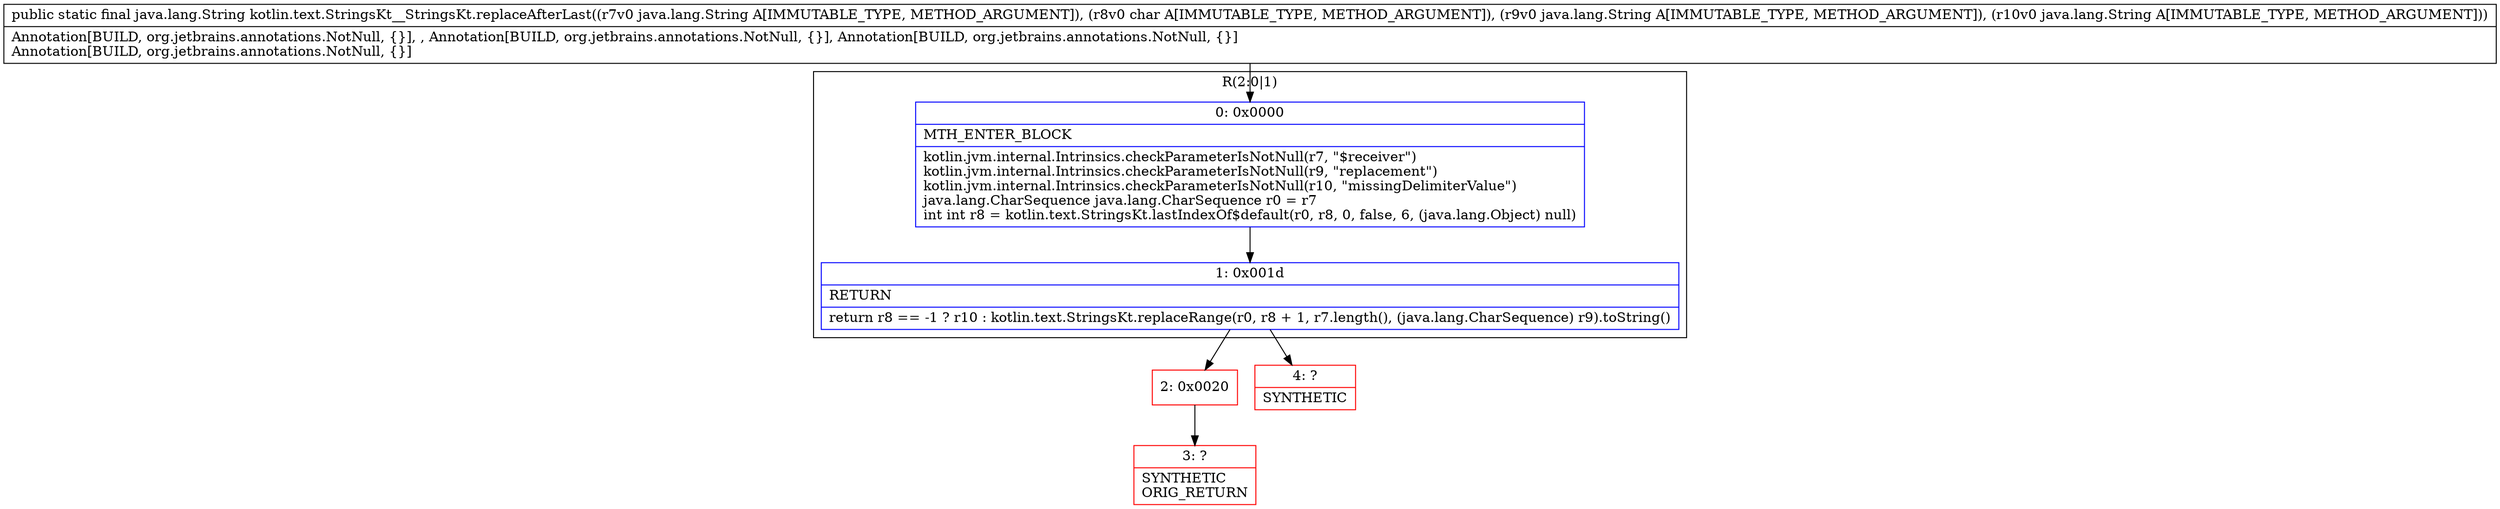 digraph "CFG forkotlin.text.StringsKt__StringsKt.replaceAfterLast(Ljava\/lang\/String;CLjava\/lang\/String;Ljava\/lang\/String;)Ljava\/lang\/String;" {
subgraph cluster_Region_1604889630 {
label = "R(2:0|1)";
node [shape=record,color=blue];
Node_0 [shape=record,label="{0\:\ 0x0000|MTH_ENTER_BLOCK\l|kotlin.jvm.internal.Intrinsics.checkParameterIsNotNull(r7, \"$receiver\")\lkotlin.jvm.internal.Intrinsics.checkParameterIsNotNull(r9, \"replacement\")\lkotlin.jvm.internal.Intrinsics.checkParameterIsNotNull(r10, \"missingDelimiterValue\")\ljava.lang.CharSequence java.lang.CharSequence r0 = r7\lint int r8 = kotlin.text.StringsKt.lastIndexOf$default(r0, r8, 0, false, 6, (java.lang.Object) null)\l}"];
Node_1 [shape=record,label="{1\:\ 0x001d|RETURN\l|return r8 == \-1 ? r10 : kotlin.text.StringsKt.replaceRange(r0, r8 + 1, r7.length(), (java.lang.CharSequence) r9).toString()\l}"];
}
Node_2 [shape=record,color=red,label="{2\:\ 0x0020}"];
Node_3 [shape=record,color=red,label="{3\:\ ?|SYNTHETIC\lORIG_RETURN\l}"];
Node_4 [shape=record,color=red,label="{4\:\ ?|SYNTHETIC\l}"];
MethodNode[shape=record,label="{public static final java.lang.String kotlin.text.StringsKt__StringsKt.replaceAfterLast((r7v0 java.lang.String A[IMMUTABLE_TYPE, METHOD_ARGUMENT]), (r8v0 char A[IMMUTABLE_TYPE, METHOD_ARGUMENT]), (r9v0 java.lang.String A[IMMUTABLE_TYPE, METHOD_ARGUMENT]), (r10v0 java.lang.String A[IMMUTABLE_TYPE, METHOD_ARGUMENT]))  | Annotation[BUILD, org.jetbrains.annotations.NotNull, \{\}], , Annotation[BUILD, org.jetbrains.annotations.NotNull, \{\}], Annotation[BUILD, org.jetbrains.annotations.NotNull, \{\}]\lAnnotation[BUILD, org.jetbrains.annotations.NotNull, \{\}]\l}"];
MethodNode -> Node_0;
Node_0 -> Node_1;
Node_1 -> Node_2;
Node_1 -> Node_4;
Node_2 -> Node_3;
}

